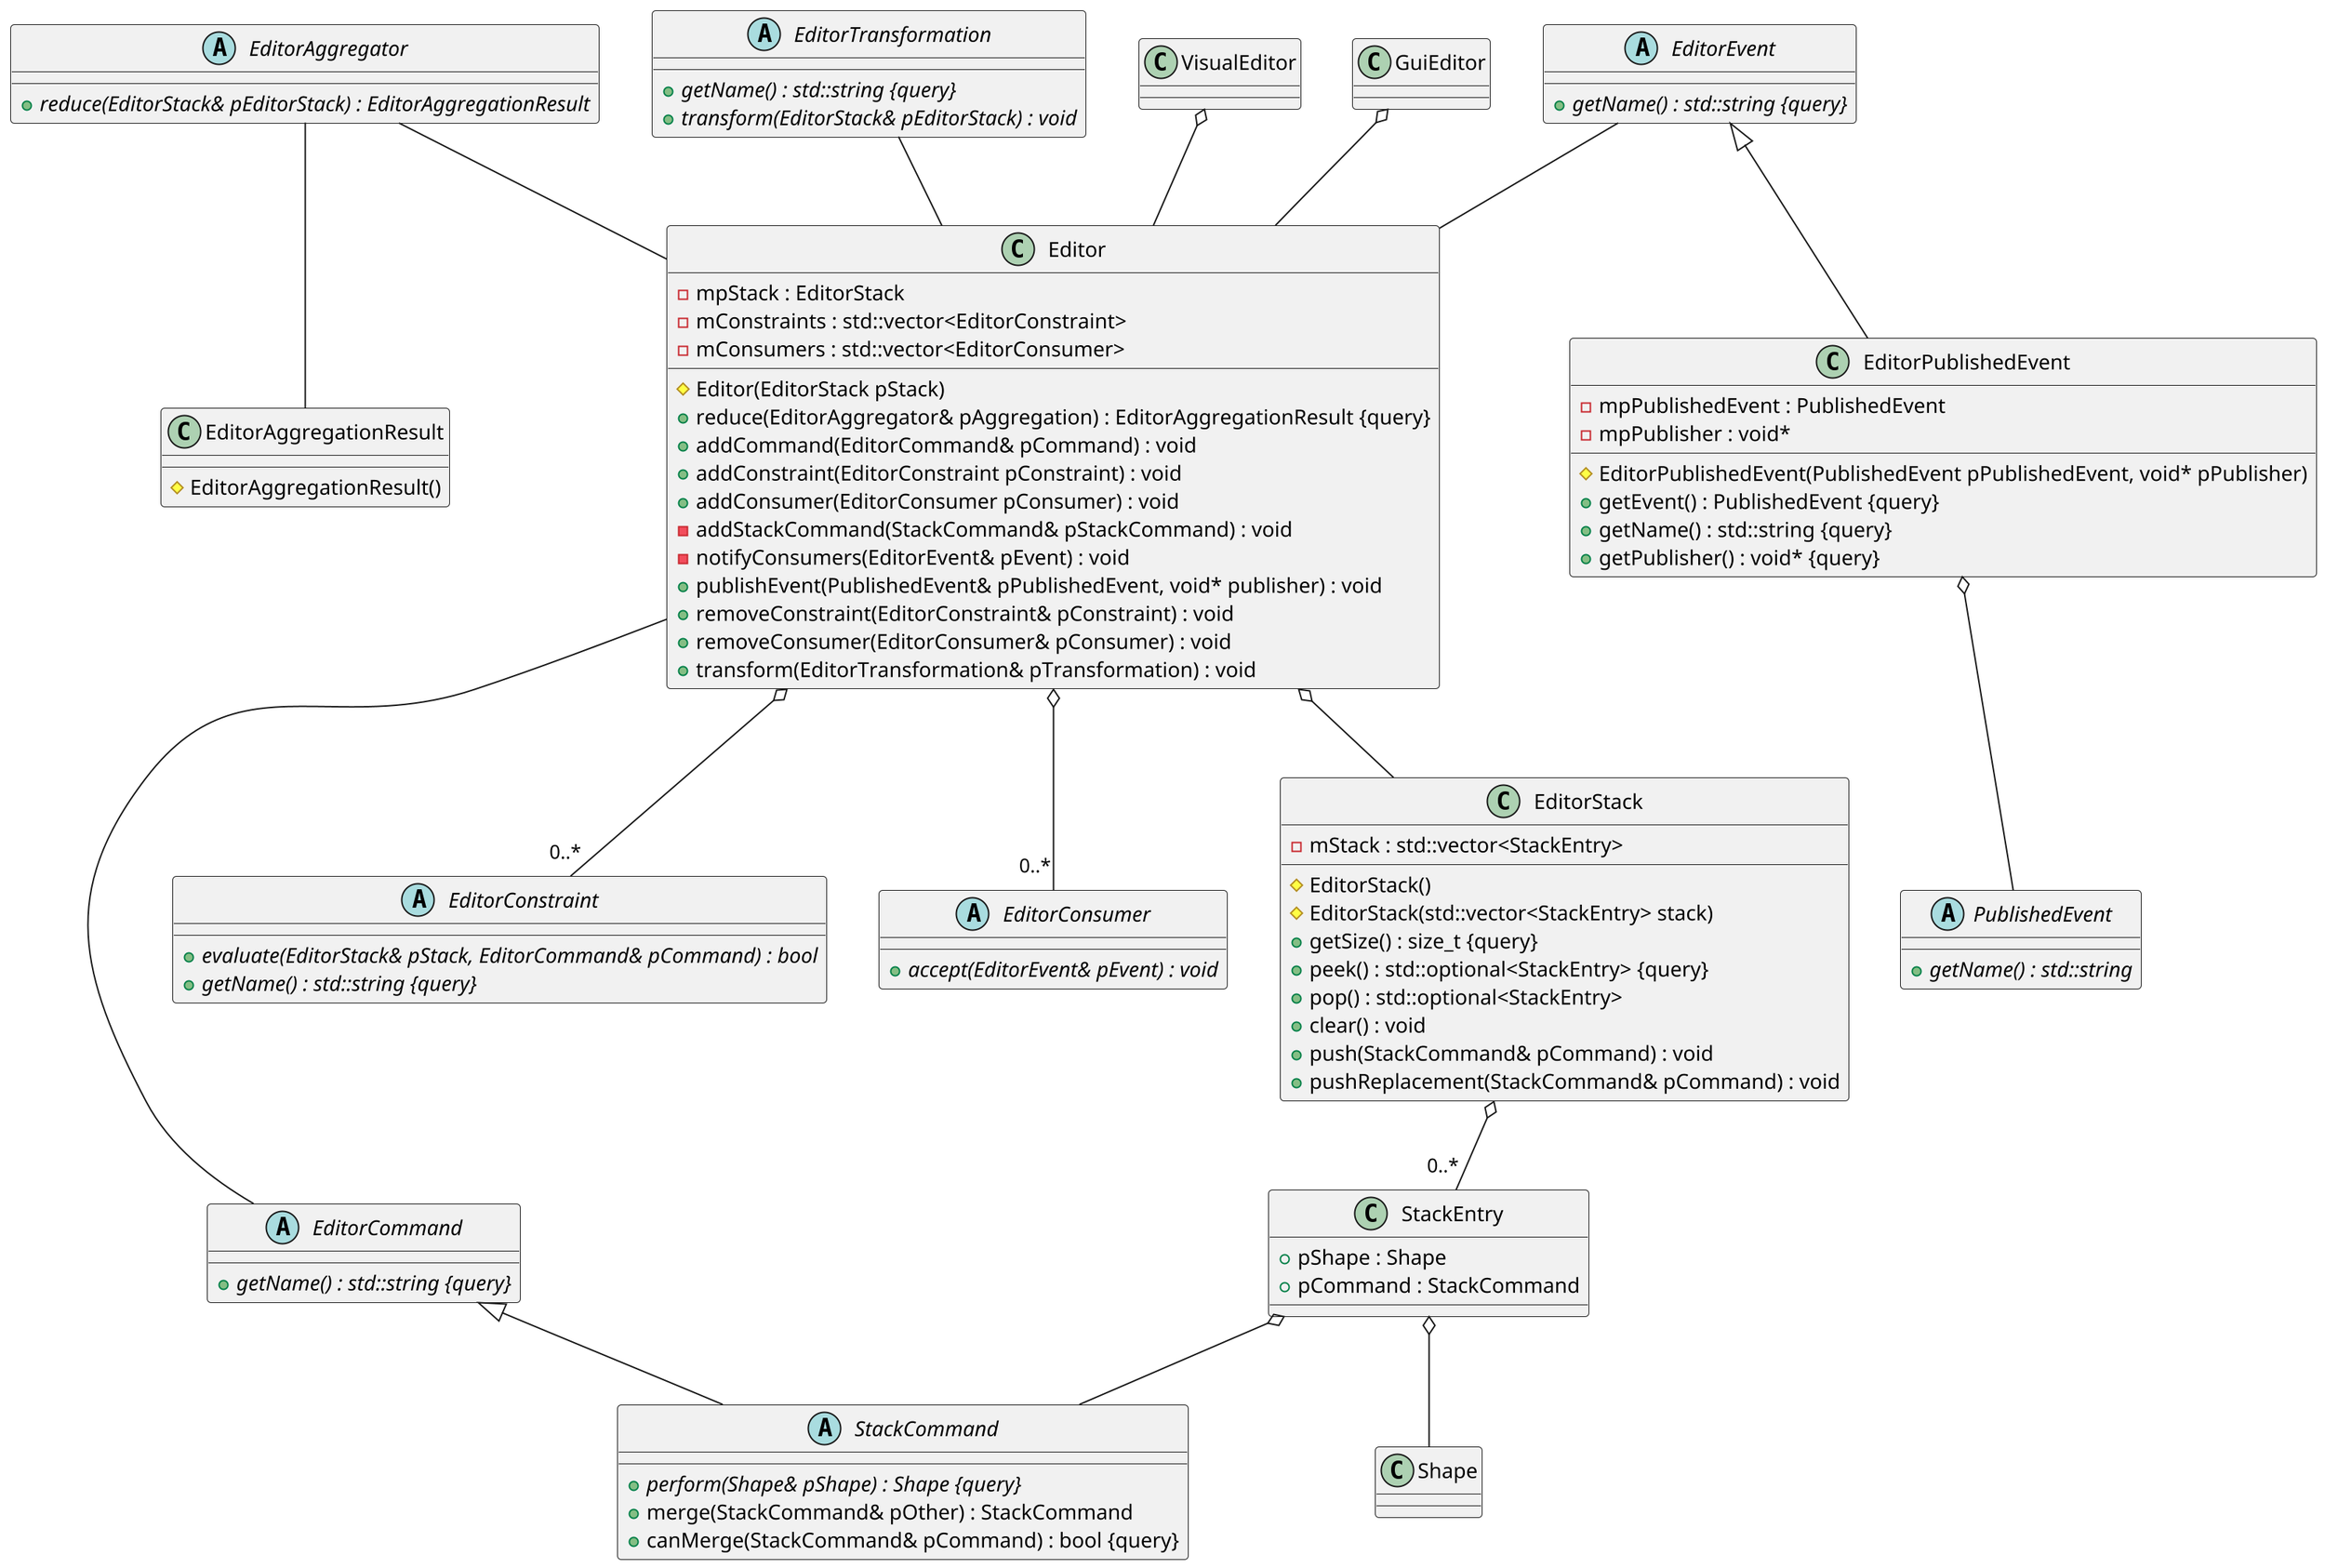 @startuml

scale 2


class Editor {
    #Editor(EditorStack pStack)
    +reduce(EditorAggregator& pAggregation) : EditorAggregationResult {query}
    -mpStack : EditorStack
    -mConstraints : std::vector<EditorConstraint>
    -mConsumers : std::vector<EditorConsumer>
    +addCommand(EditorCommand& pCommand) : void
    +addConstraint(EditorConstraint pConstraint) : void
    +addConsumer(EditorConsumer pConsumer) : void
    -addStackCommand(StackCommand& pStackCommand) : void
    -notifyConsumers(EditorEvent& pEvent) : void
    +publishEvent(PublishedEvent& pPublishedEvent, void* publisher) : void
    +removeConstraint(EditorConstraint& pConstraint) : void
    +removeConsumer(EditorConsumer& pConsumer) : void
    +transform(EditorTransformation& pTransformation) : void
}

class EditorAggregationResult {
    #EditorAggregationResult()
}

abstract class EditorAggregator {
    +{abstract} reduce(EditorStack& pEditorStack) : EditorAggregationResult
}

abstract class EditorCommand {
    +{abstract} getName() : std::string {query}
}

abstract class EditorConstraint {
    +{abstract} evaluate(EditorStack& pStack, EditorCommand& pCommand) : bool
    +{abstract} getName() : std::string {query}
}

abstract class EditorConsumer {
    +{abstract} accept(EditorEvent& pEvent) : void
}

abstract class EditorEvent {
    +{abstract} getName() : std::string {query}
}

class EditorPublishedEvent {
    #EditorPublishedEvent(PublishedEvent pPublishedEvent, void* pPublisher)
    +getEvent() : PublishedEvent {query}
    -mpPublishedEvent : PublishedEvent
    -mpPublisher : void*
    +getName() : std::string {query}
    +getPublisher() : void* {query}
}

class EditorStack {
    #EditorStack()
    #EditorStack(std::vector<StackEntry> stack)
    +getSize() : size_t {query}
    +peek() : std::optional<StackEntry> {query}
    +pop() : std::optional<StackEntry>
    -mStack : std::vector<StackEntry>
    +clear() : void
    +push(StackCommand& pCommand) : void
    +pushReplacement(StackCommand& pCommand) : void
}

abstract class EditorTransformation {
    +{abstract} getName() : std::string {query}
    +{abstract} transform(EditorStack& pEditorStack) : void
}

abstract class PublishedEvent {
    +{abstract} getName() : std::string
}

abstract class StackCommand {
    +{abstract} perform(Shape& pShape) : Shape {query}
    +merge(StackCommand& pOther) : StackCommand
    +canMerge(StackCommand& pCommand) : bool {query}
}

class StackEntry {
    +pShape : Shape
    +pCommand : StackCommand
}

class VisualEditor {}

class GuiEditor {}

class Shape {}


EditorCommand <|-- StackCommand
EditorEvent <|-- EditorPublishedEvent

Editor o-- "0..*" EditorConstraint
Editor o-- "0..*" EditorConsumer
Editor o-- EditorStack
EditorPublishedEvent o-- PublishedEvent
EditorStack o-- "0..*" StackEntry
GuiEditor o-- Editor
StackEntry o-- Shape
StackEntry o-- StackCommand
VisualEditor o-- Editor

EditorAggregator -- EditorAggregationResult
EditorAggregator -- Editor
EditorTransformation -- Editor
EditorEvent -- Editor
Editor -- EditorCommand

@enduml
